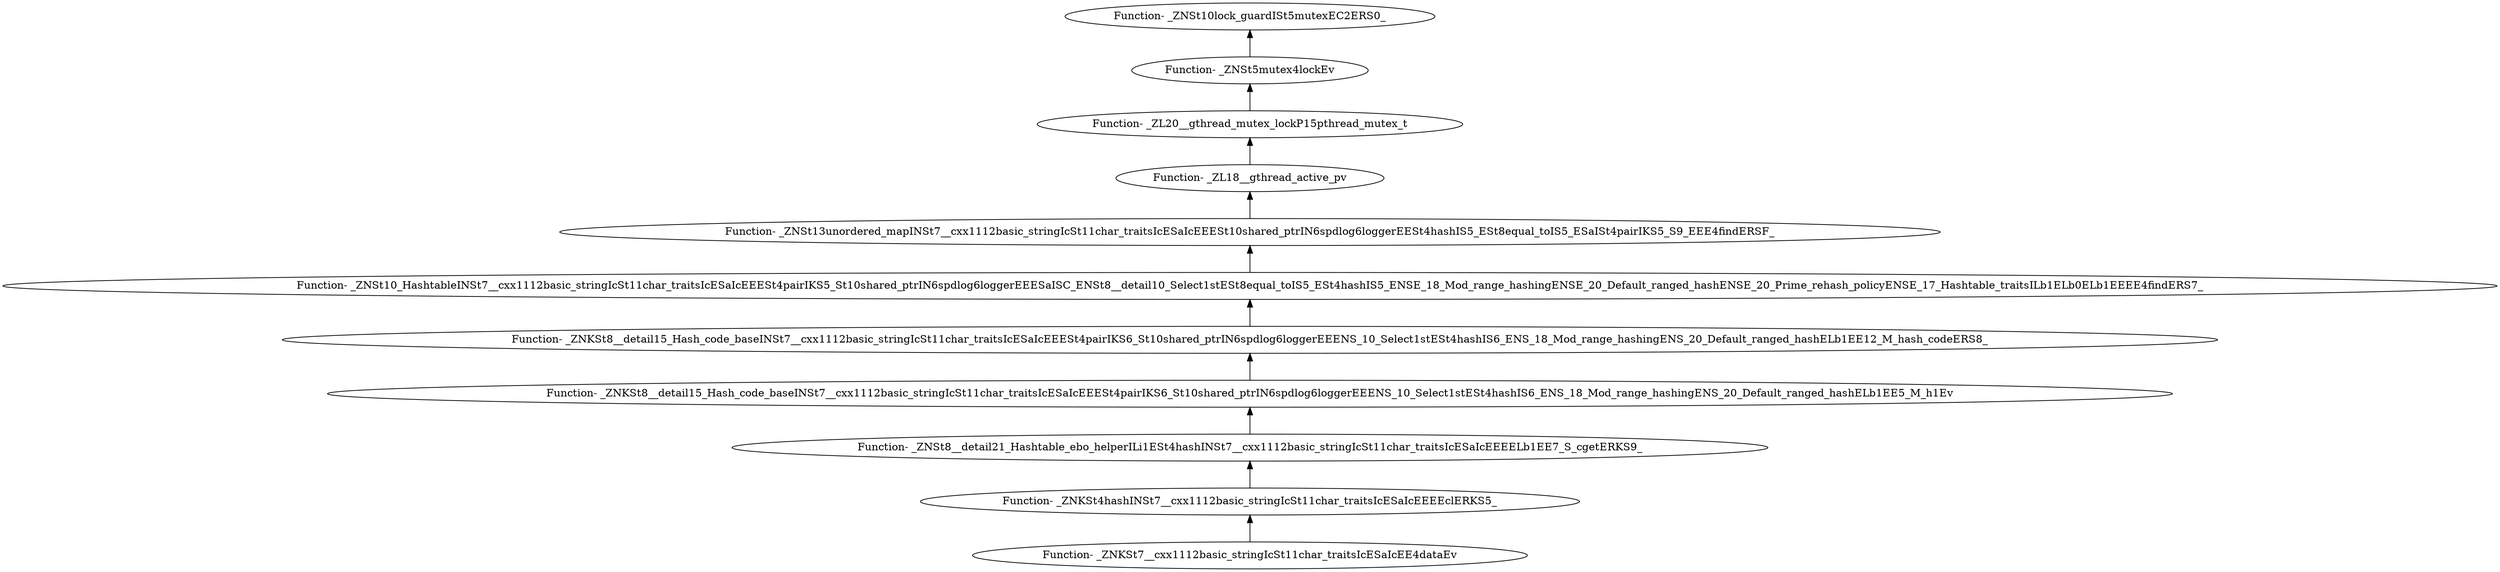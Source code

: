 digraph {
	"Function- _ZNKSt7__cxx1112basic_stringIcSt11char_traitsIcESaIcEE4dataEv"
	"Function- _ZNKSt4hashINSt7__cxx1112basic_stringIcSt11char_traitsIcESaIcEEEEclERKS5_"
	"Function- _ZNKSt4hashINSt7__cxx1112basic_stringIcSt11char_traitsIcESaIcEEEEclERKS5_" -> "Function- _ZNKSt7__cxx1112basic_stringIcSt11char_traitsIcESaIcEE4dataEv" [dir=back]
	"Function- _ZNSt8__detail21_Hashtable_ebo_helperILi1ESt4hashINSt7__cxx1112basic_stringIcSt11char_traitsIcESaIcEEEELb1EE7_S_cgetERKS9_"
	"Function- _ZNSt8__detail21_Hashtable_ebo_helperILi1ESt4hashINSt7__cxx1112basic_stringIcSt11char_traitsIcESaIcEEEELb1EE7_S_cgetERKS9_" -> "Function- _ZNKSt4hashINSt7__cxx1112basic_stringIcSt11char_traitsIcESaIcEEEEclERKS5_" [dir=back]
	"Function- _ZNKSt8__detail15_Hash_code_baseINSt7__cxx1112basic_stringIcSt11char_traitsIcESaIcEEESt4pairIKS6_St10shared_ptrIN6spdlog6loggerEEENS_10_Select1stESt4hashIS6_ENS_18_Mod_range_hashingENS_20_Default_ranged_hashELb1EE5_M_h1Ev"
	"Function- _ZNKSt8__detail15_Hash_code_baseINSt7__cxx1112basic_stringIcSt11char_traitsIcESaIcEEESt4pairIKS6_St10shared_ptrIN6spdlog6loggerEEENS_10_Select1stESt4hashIS6_ENS_18_Mod_range_hashingENS_20_Default_ranged_hashELb1EE5_M_h1Ev" -> "Function- _ZNSt8__detail21_Hashtable_ebo_helperILi1ESt4hashINSt7__cxx1112basic_stringIcSt11char_traitsIcESaIcEEEELb1EE7_S_cgetERKS9_" [dir=back]
	"Function- _ZNKSt8__detail15_Hash_code_baseINSt7__cxx1112basic_stringIcSt11char_traitsIcESaIcEEESt4pairIKS6_St10shared_ptrIN6spdlog6loggerEEENS_10_Select1stESt4hashIS6_ENS_18_Mod_range_hashingENS_20_Default_ranged_hashELb1EE12_M_hash_codeERS8_"
	"Function- _ZNKSt8__detail15_Hash_code_baseINSt7__cxx1112basic_stringIcSt11char_traitsIcESaIcEEESt4pairIKS6_St10shared_ptrIN6spdlog6loggerEEENS_10_Select1stESt4hashIS6_ENS_18_Mod_range_hashingENS_20_Default_ranged_hashELb1EE12_M_hash_codeERS8_" -> "Function- _ZNKSt8__detail15_Hash_code_baseINSt7__cxx1112basic_stringIcSt11char_traitsIcESaIcEEESt4pairIKS6_St10shared_ptrIN6spdlog6loggerEEENS_10_Select1stESt4hashIS6_ENS_18_Mod_range_hashingENS_20_Default_ranged_hashELb1EE5_M_h1Ev" [dir=back]
	"Function- _ZNSt10_HashtableINSt7__cxx1112basic_stringIcSt11char_traitsIcESaIcEEESt4pairIKS5_St10shared_ptrIN6spdlog6loggerEEESaISC_ENSt8__detail10_Select1stESt8equal_toIS5_ESt4hashIS5_ENSE_18_Mod_range_hashingENSE_20_Default_ranged_hashENSE_20_Prime_rehash_policyENSE_17_Hashtable_traitsILb1ELb0ELb1EEEE4findERS7_"
	"Function- _ZNSt10_HashtableINSt7__cxx1112basic_stringIcSt11char_traitsIcESaIcEEESt4pairIKS5_St10shared_ptrIN6spdlog6loggerEEESaISC_ENSt8__detail10_Select1stESt8equal_toIS5_ESt4hashIS5_ENSE_18_Mod_range_hashingENSE_20_Default_ranged_hashENSE_20_Prime_rehash_policyENSE_17_Hashtable_traitsILb1ELb0ELb1EEEE4findERS7_" -> "Function- _ZNKSt8__detail15_Hash_code_baseINSt7__cxx1112basic_stringIcSt11char_traitsIcESaIcEEESt4pairIKS6_St10shared_ptrIN6spdlog6loggerEEENS_10_Select1stESt4hashIS6_ENS_18_Mod_range_hashingENS_20_Default_ranged_hashELb1EE12_M_hash_codeERS8_" [dir=back]
	"Function- _ZNSt13unordered_mapINSt7__cxx1112basic_stringIcSt11char_traitsIcESaIcEEESt10shared_ptrIN6spdlog6loggerEESt4hashIS5_ESt8equal_toIS5_ESaISt4pairIKS5_S9_EEE4findERSF_"
	"Function- _ZNSt13unordered_mapINSt7__cxx1112basic_stringIcSt11char_traitsIcESaIcEEESt10shared_ptrIN6spdlog6loggerEESt4hashIS5_ESt8equal_toIS5_ESaISt4pairIKS5_S9_EEE4findERSF_" -> "Function- _ZNSt10_HashtableINSt7__cxx1112basic_stringIcSt11char_traitsIcESaIcEEESt4pairIKS5_St10shared_ptrIN6spdlog6loggerEEESaISC_ENSt8__detail10_Select1stESt8equal_toIS5_ESt4hashIS5_ENSE_18_Mod_range_hashingENSE_20_Default_ranged_hashENSE_20_Prime_rehash_policyENSE_17_Hashtable_traitsILb1ELb0ELb1EEEE4findERS7_" [dir=back]
	"Function- _ZL18__gthread_active_pv"
	"Function- _ZL18__gthread_active_pv" -> "Function- _ZNSt13unordered_mapINSt7__cxx1112basic_stringIcSt11char_traitsIcESaIcEEESt10shared_ptrIN6spdlog6loggerEESt4hashIS5_ESt8equal_toIS5_ESaISt4pairIKS5_S9_EEE4findERSF_" [dir=back]
	"Function- _ZL20__gthread_mutex_lockP15pthread_mutex_t"
	"Function- _ZL20__gthread_mutex_lockP15pthread_mutex_t" -> "Function- _ZL18__gthread_active_pv" [dir=back]
	"Function- _ZNSt5mutex4lockEv"
	"Function- _ZNSt5mutex4lockEv" -> "Function- _ZL20__gthread_mutex_lockP15pthread_mutex_t" [dir=back]
	"Function- _ZNSt10lock_guardISt5mutexEC2ERS0_"
	"Function- _ZNSt10lock_guardISt5mutexEC2ERS0_" -> "Function- _ZNSt5mutex4lockEv" [dir=back]
}
